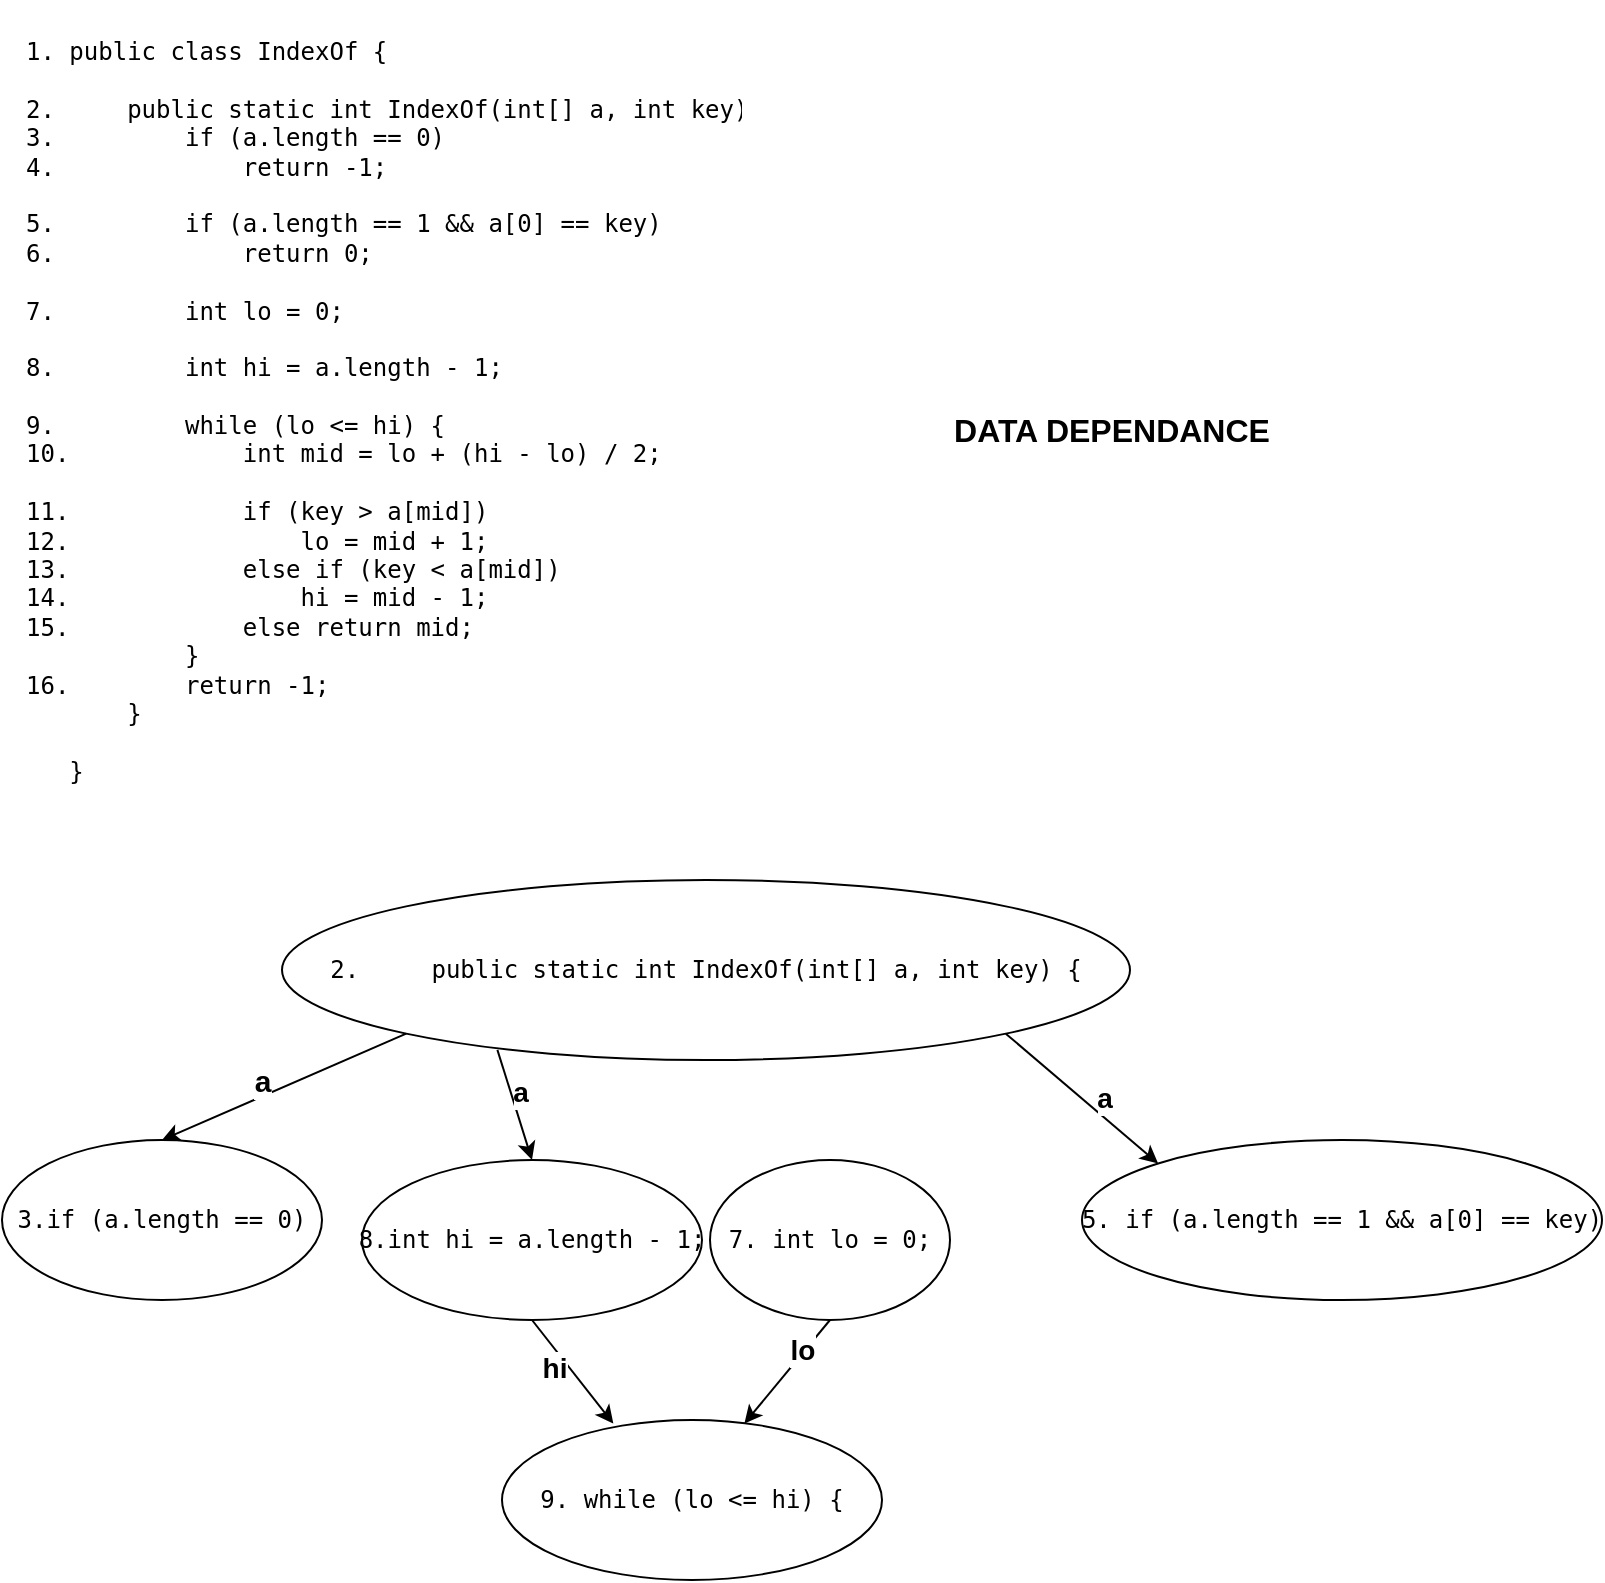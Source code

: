 <mxfile version="26.2.3">
  <diagram name="Pagina-1" id="XMuqWZLkqimTZiR3ArTc">
    <mxGraphModel dx="1044" dy="563" grid="1" gridSize="10" guides="1" tooltips="1" connect="1" arrows="1" fold="1" page="1" pageScale="1" pageWidth="827" pageHeight="1169" math="0" shadow="0">
      <root>
        <mxCell id="0" />
        <mxCell id="1" parent="0" />
        <mxCell id="eCMLK8YqS8jhUNkkTPj8-1" value="&lt;pre id=&quot;yui_3_18_1_1_1743517991682_94&quot;&gt;&lt;code id=&quot;yui_3_18_1_1_1743517991682_99&quot; class=&quot;language-java&quot;&gt;1. public class IndexOf {&lt;br/&gt;&lt;br/&gt;2.     public static int IndexOf(int[] a, int key) {&lt;br/&gt;3.         if (a.length == 0)&lt;br/&gt;4.             return -1;&lt;br/&gt;&lt;br/&gt;5.         if (a.length == 1 &amp;amp;&amp;amp; a[0] == key)&lt;br/&gt;6.             return 0;&lt;br/&gt;&lt;br/&gt;7.         int lo = 0;&lt;br/&gt;&lt;br/&gt;8.         int hi = a.length - 1;&lt;br/&gt;&lt;br/&gt;9.         while (lo &amp;lt;= hi) {&lt;br/&gt;10.            int mid = lo + (hi - lo) / 2;&lt;br/&gt;&lt;br/&gt;11.            if (key &amp;gt; a[mid])&lt;br/&gt;12.                lo = mid + 1;&lt;br/&gt;13.            else if (key &amp;lt; a[mid])&lt;br/&gt;14.                hi = mid - 1;&lt;br/&gt;15.            else return mid;&lt;br/&gt;           }&lt;br/&gt;16.        return -1;&lt;br/&gt;       }&lt;br/&gt;&lt;br/&gt;   }&lt;/code&gt;&lt;/pre&gt;" style="text;html=1;whiteSpace=wrap;overflow=hidden;rounded=0;" vertex="1" parent="1">
          <mxGeometry x="10" y="30" width="360" height="430" as="geometry" />
        </mxCell>
        <mxCell id="eCMLK8YqS8jhUNkkTPj8-2" value="DATA DEPENDANCE" style="text;html=1;align=center;verticalAlign=middle;whiteSpace=wrap;rounded=0;fontSize=16;fontStyle=1" vertex="1" parent="1">
          <mxGeometry x="420" y="180" width="270" height="130" as="geometry" />
        </mxCell>
        <mxCell id="eCMLK8YqS8jhUNkkTPj8-3" value="&lt;pre id=&quot;yui_3_18_1_1_1743517991682_94&quot;&gt;&lt;code id=&quot;yui_3_18_1_1_1743517991682_99&quot; class=&quot;language-java&quot;&gt;2.     public static int IndexOf(int[] a, int key) {&lt;/code&gt;&lt;/pre&gt;" style="ellipse;whiteSpace=wrap;html=1;" vertex="1" parent="1">
          <mxGeometry x="140" y="470" width="424" height="90" as="geometry" />
        </mxCell>
        <mxCell id="eCMLK8YqS8jhUNkkTPj8-4" value="&lt;pre id=&quot;yui_3_18_1_1_1743517991682_94&quot;&gt;&lt;code id=&quot;yui_3_18_1_1_1743517991682_99&quot; class=&quot;language-java&quot;&gt;3.if (a.length == 0)&lt;/code&gt;&lt;/pre&gt;" style="ellipse;whiteSpace=wrap;html=1;" vertex="1" parent="1">
          <mxGeometry y="600" width="160" height="80" as="geometry" />
        </mxCell>
        <mxCell id="eCMLK8YqS8jhUNkkTPj8-5" value="" style="endArrow=classic;html=1;rounded=0;exitX=0;exitY=1;exitDx=0;exitDy=0;entryX=0.5;entryY=0;entryDx=0;entryDy=0;" edge="1" parent="1" source="eCMLK8YqS8jhUNkkTPj8-3" target="eCMLK8YqS8jhUNkkTPj8-4">
          <mxGeometry width="50" height="50" relative="1" as="geometry">
            <mxPoint x="390" y="650" as="sourcePoint" />
            <mxPoint x="440" y="600" as="targetPoint" />
          </mxGeometry>
        </mxCell>
        <mxCell id="eCMLK8YqS8jhUNkkTPj8-6" value="a" style="edgeLabel;html=1;align=center;verticalAlign=middle;resizable=0;points=[];fontSize=15;fontStyle=1" vertex="1" connectable="0" parent="eCMLK8YqS8jhUNkkTPj8-5">
          <mxGeometry x="0.174" y="-1" relative="1" as="geometry">
            <mxPoint y="-7" as="offset" />
          </mxGeometry>
        </mxCell>
        <mxCell id="eCMLK8YqS8jhUNkkTPj8-7" value="&lt;pre id=&quot;yui_3_18_1_1_1743517991682_94&quot;&gt;&lt;code id=&quot;yui_3_18_1_1_1743517991682_99&quot; class=&quot;language-java&quot;&gt;5. if (a.length == 1 &amp;amp;&amp;amp; a[0] == key)&lt;/code&gt;&lt;/pre&gt;" style="ellipse;whiteSpace=wrap;html=1;" vertex="1" parent="1">
          <mxGeometry x="540" y="600" width="260" height="80" as="geometry" />
        </mxCell>
        <mxCell id="eCMLK8YqS8jhUNkkTPj8-8" value="" style="endArrow=classic;html=1;rounded=0;exitX=1;exitY=1;exitDx=0;exitDy=0;entryX=0;entryY=0;entryDx=0;entryDy=0;" edge="1" parent="1" source="eCMLK8YqS8jhUNkkTPj8-3" target="eCMLK8YqS8jhUNkkTPj8-7">
          <mxGeometry width="50" height="50" relative="1" as="geometry">
            <mxPoint x="310" y="470" as="sourcePoint" />
            <mxPoint x="360" y="420" as="targetPoint" />
          </mxGeometry>
        </mxCell>
        <mxCell id="eCMLK8YqS8jhUNkkTPj8-9" value="&lt;b&gt;&lt;font style=&quot;font-size: 14px;&quot;&gt;a&lt;/font&gt;&lt;/b&gt;" style="edgeLabel;html=1;align=center;verticalAlign=middle;resizable=0;points=[];" vertex="1" connectable="0" parent="eCMLK8YqS8jhUNkkTPj8-8">
          <mxGeometry x="-0.065" y="-2" relative="1" as="geometry">
            <mxPoint x="14" as="offset" />
          </mxGeometry>
        </mxCell>
        <mxCell id="eCMLK8YqS8jhUNkkTPj8-10" value="&lt;pre id=&quot;yui_3_18_1_1_1743517991682_94&quot;&gt;&lt;code id=&quot;yui_3_18_1_1_1743517991682_99&quot; class=&quot;language-java&quot;&gt;7. int lo = 0;&lt;/code&gt;&lt;/pre&gt;" style="ellipse;whiteSpace=wrap;html=1;" vertex="1" parent="1">
          <mxGeometry x="354" y="610" width="120" height="80" as="geometry" />
        </mxCell>
        <mxCell id="eCMLK8YqS8jhUNkkTPj8-11" value="&lt;pre id=&quot;yui_3_18_1_1_1743517991682_94&quot;&gt;&lt;code id=&quot;yui_3_18_1_1_1743517991682_99&quot; class=&quot;language-java&quot;&gt;8.int hi = a.length - 1;&lt;/code&gt;&lt;/pre&gt;" style="ellipse;whiteSpace=wrap;html=1;" vertex="1" parent="1">
          <mxGeometry x="180" y="610" width="170" height="80" as="geometry" />
        </mxCell>
        <mxCell id="eCMLK8YqS8jhUNkkTPj8-12" value="" style="endArrow=classic;html=1;rounded=0;exitX=0.254;exitY=0.944;exitDx=0;exitDy=0;exitPerimeter=0;entryX=0.5;entryY=0;entryDx=0;entryDy=0;" edge="1" parent="1" source="eCMLK8YqS8jhUNkkTPj8-3" target="eCMLK8YqS8jhUNkkTPj8-11">
          <mxGeometry width="50" height="50" relative="1" as="geometry">
            <mxPoint x="190" y="470" as="sourcePoint" />
            <mxPoint x="240" y="420" as="targetPoint" />
          </mxGeometry>
        </mxCell>
        <mxCell id="eCMLK8YqS8jhUNkkTPj8-13" value="&lt;b&gt;&lt;font style=&quot;font-size: 14px;&quot;&gt;a&lt;/font&gt;&lt;/b&gt;" style="edgeLabel;html=1;align=center;verticalAlign=middle;resizable=0;points=[];" vertex="1" connectable="0" parent="eCMLK8YqS8jhUNkkTPj8-12">
          <mxGeometry x="-0.188" y="4" relative="1" as="geometry">
            <mxPoint as="offset" />
          </mxGeometry>
        </mxCell>
        <mxCell id="eCMLK8YqS8jhUNkkTPj8-14" value="&lt;pre id=&quot;yui_3_18_1_1_1743517991682_94&quot;&gt;&lt;code id=&quot;yui_3_18_1_1_1743517991682_99&quot; class=&quot;language-java&quot;&gt;9. while (lo &amp;lt;= hi) {&lt;/code&gt;&lt;/pre&gt;" style="ellipse;whiteSpace=wrap;html=1;" vertex="1" parent="1">
          <mxGeometry x="250" y="740" width="190" height="80" as="geometry" />
        </mxCell>
        <mxCell id="eCMLK8YqS8jhUNkkTPj8-15" value="" style="endArrow=classic;html=1;rounded=0;exitX=0.5;exitY=1;exitDx=0;exitDy=0;entryX=0.293;entryY=0.022;entryDx=0;entryDy=0;entryPerimeter=0;" edge="1" parent="1" source="eCMLK8YqS8jhUNkkTPj8-11" target="eCMLK8YqS8jhUNkkTPj8-14">
          <mxGeometry width="50" height="50" relative="1" as="geometry">
            <mxPoint x="320" y="580" as="sourcePoint" />
            <mxPoint x="370" y="530" as="targetPoint" />
          </mxGeometry>
        </mxCell>
        <mxCell id="eCMLK8YqS8jhUNkkTPj8-17" value="hi" style="edgeLabel;html=1;align=center;verticalAlign=middle;resizable=0;points=[];fontStyle=1;fontSize=14;" vertex="1" connectable="0" parent="eCMLK8YqS8jhUNkkTPj8-15">
          <mxGeometry x="-0.244" y="-6" relative="1" as="geometry">
            <mxPoint as="offset" />
          </mxGeometry>
        </mxCell>
        <mxCell id="eCMLK8YqS8jhUNkkTPj8-16" value="" style="endArrow=classic;html=1;rounded=0;exitX=0.5;exitY=1;exitDx=0;exitDy=0;entryX=0.638;entryY=0.022;entryDx=0;entryDy=0;entryPerimeter=0;" edge="1" parent="1" source="eCMLK8YqS8jhUNkkTPj8-10" target="eCMLK8YqS8jhUNkkTPj8-14">
          <mxGeometry width="50" height="50" relative="1" as="geometry">
            <mxPoint x="320" y="580" as="sourcePoint" />
            <mxPoint x="370" y="530" as="targetPoint" />
          </mxGeometry>
        </mxCell>
        <mxCell id="eCMLK8YqS8jhUNkkTPj8-18" value="&lt;b&gt;&lt;font style=&quot;font-size: 14px;&quot;&gt;lo&lt;/font&gt;&lt;/b&gt;" style="edgeLabel;html=1;align=center;verticalAlign=middle;resizable=0;points=[];" vertex="1" connectable="0" parent="eCMLK8YqS8jhUNkkTPj8-16">
          <mxGeometry x="-0.39" y="-1" relative="1" as="geometry">
            <mxPoint as="offset" />
          </mxGeometry>
        </mxCell>
      </root>
    </mxGraphModel>
  </diagram>
</mxfile>
